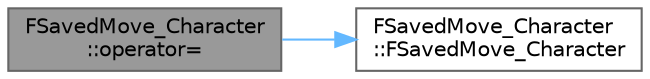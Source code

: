 digraph "FSavedMove_Character::operator="
{
 // INTERACTIVE_SVG=YES
 // LATEX_PDF_SIZE
  bgcolor="transparent";
  edge [fontname=Helvetica,fontsize=10,labelfontname=Helvetica,labelfontsize=10];
  node [fontname=Helvetica,fontsize=10,shape=box,height=0.2,width=0.4];
  rankdir="LR";
  Node1 [id="Node000001",label="FSavedMove_Character\l::operator=",height=0.2,width=0.4,color="gray40", fillcolor="grey60", style="filled", fontcolor="black",tooltip=" "];
  Node1 -> Node2 [id="edge1_Node000001_Node000002",color="steelblue1",style="solid",tooltip=" "];
  Node2 [id="Node000002",label="FSavedMove_Character\l::FSavedMove_Character",height=0.2,width=0.4,color="grey40", fillcolor="white", style="filled",URL="$d7/deb/classFSavedMove__Character.html#afcaffe52a5132e943fbfa7675bdb1ec1",tooltip=" "];
}

